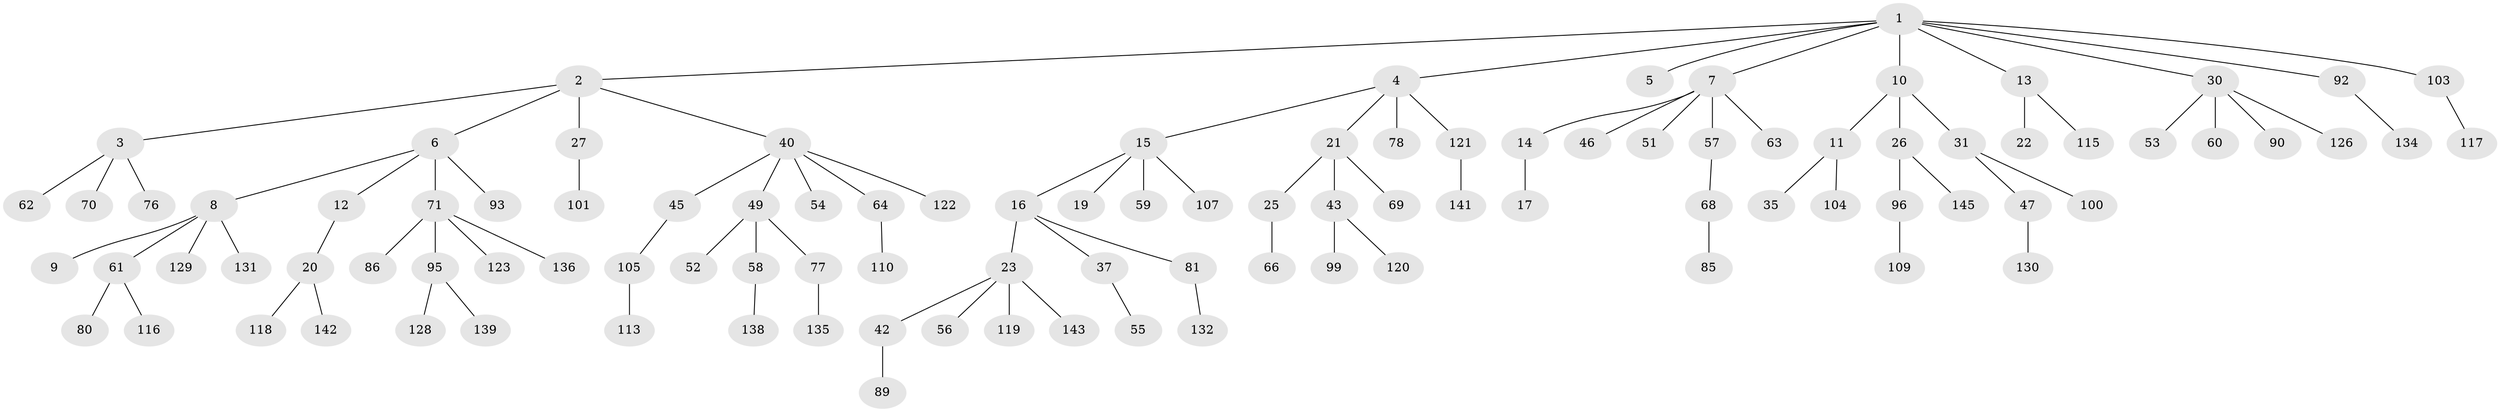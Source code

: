 // Generated by graph-tools (version 1.1) at 2025/24/03/03/25 07:24:06]
// undirected, 102 vertices, 101 edges
graph export_dot {
graph [start="1"]
  node [color=gray90,style=filled];
  1 [super="+74"];
  2;
  3 [super="+33"];
  4 [super="+98"];
  5 [super="+39"];
  6 [super="+32"];
  7 [super="+28"];
  8 [super="+29"];
  9;
  10 [super="+34"];
  11;
  12;
  13 [super="+125"];
  14 [super="+112"];
  15 [super="+106"];
  16 [super="+18"];
  17 [super="+140"];
  19;
  20 [super="+88"];
  21 [super="+24"];
  22;
  23 [super="+36"];
  25 [super="+87"];
  26 [super="+38"];
  27 [super="+75"];
  30 [super="+41"];
  31 [super="+44"];
  35;
  37 [super="+114"];
  40 [super="+127"];
  42 [super="+84"];
  43 [super="+50"];
  45;
  46;
  47 [super="+48"];
  49 [super="+83"];
  51;
  52;
  53 [super="+94"];
  54;
  55;
  56;
  57;
  58 [super="+67"];
  59 [super="+73"];
  60;
  61 [super="+65"];
  62 [super="+97"];
  63;
  64;
  66 [super="+72"];
  68;
  69;
  70;
  71 [super="+79"];
  76;
  77 [super="+102"];
  78 [super="+91"];
  80;
  81 [super="+82"];
  85;
  86;
  89 [super="+133"];
  90;
  92;
  93;
  95;
  96 [super="+111"];
  99;
  100;
  101;
  103;
  104;
  105;
  107 [super="+108"];
  109;
  110;
  113;
  115;
  116;
  117;
  118;
  119 [super="+124"];
  120;
  121;
  122;
  123;
  126;
  128 [super="+137"];
  129;
  130;
  131;
  132;
  134;
  135 [super="+144"];
  136;
  138;
  139;
  141;
  142;
  143;
  145;
  1 -- 2;
  1 -- 4;
  1 -- 5;
  1 -- 7;
  1 -- 10;
  1 -- 13;
  1 -- 30;
  1 -- 92;
  1 -- 103;
  2 -- 3;
  2 -- 6;
  2 -- 27;
  2 -- 40;
  3 -- 62;
  3 -- 70;
  3 -- 76;
  4 -- 15;
  4 -- 21;
  4 -- 78;
  4 -- 121;
  6 -- 8;
  6 -- 12;
  6 -- 93;
  6 -- 71;
  7 -- 14;
  7 -- 57;
  7 -- 63;
  7 -- 51;
  7 -- 46;
  8 -- 9;
  8 -- 61;
  8 -- 129;
  8 -- 131;
  10 -- 11;
  10 -- 26;
  10 -- 31;
  11 -- 35;
  11 -- 104;
  12 -- 20;
  13 -- 22;
  13 -- 115;
  14 -- 17;
  15 -- 16;
  15 -- 19;
  15 -- 59;
  15 -- 107;
  16 -- 37;
  16 -- 81;
  16 -- 23;
  20 -- 118;
  20 -- 142;
  21 -- 43;
  21 -- 69;
  21 -- 25;
  23 -- 42;
  23 -- 143;
  23 -- 56;
  23 -- 119;
  25 -- 66;
  26 -- 145;
  26 -- 96;
  27 -- 101;
  30 -- 90;
  30 -- 126;
  30 -- 60;
  30 -- 53;
  31 -- 47;
  31 -- 100;
  37 -- 55;
  40 -- 45;
  40 -- 49;
  40 -- 54;
  40 -- 64;
  40 -- 122;
  42 -- 89;
  43 -- 99;
  43 -- 120;
  45 -- 105;
  47 -- 130;
  49 -- 52;
  49 -- 58;
  49 -- 77;
  57 -- 68;
  58 -- 138;
  61 -- 80;
  61 -- 116;
  64 -- 110;
  68 -- 85;
  71 -- 95;
  71 -- 123;
  71 -- 136;
  71 -- 86;
  77 -- 135;
  81 -- 132;
  92 -- 134;
  95 -- 128;
  95 -- 139;
  96 -- 109;
  103 -- 117;
  105 -- 113;
  121 -- 141;
}
